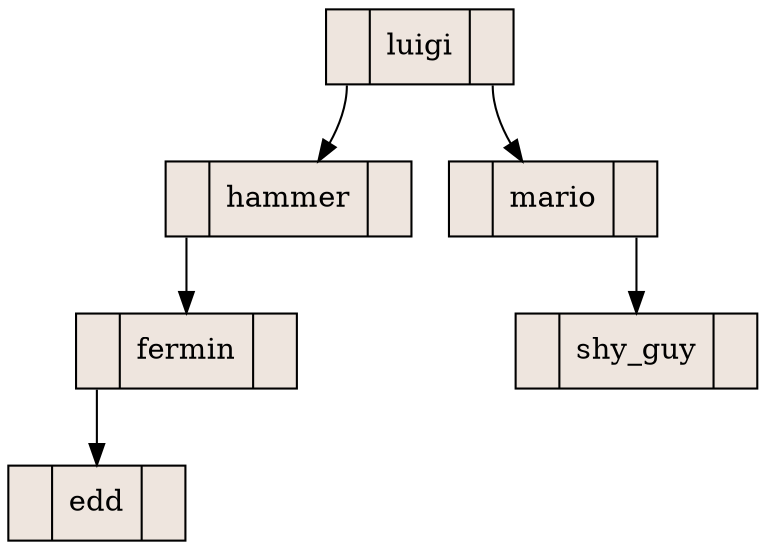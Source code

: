 digraph grafica{ 
node [shape = record, style = filled, splines= line, location = none, fillcolor = seashell2]; 
luigi [ label = "<iz>|luigi|<der>"] 

luigi:iz -> hammer
hammer [ label = "<iz>|hammer|<der>"] 

hammer:iz -> fermin
fermin [ label = "<iz>|fermin|<der>"] 

fermin:iz -> edd
edd [ label = "<iz>|edd|<der>"] 

luigi:der -> mario
mario [ label = "<iz>|mario|<der>"] 

mario:der -> shy_guy
shy_guy [ label = "<iz>|shy_guy|<der>"] 


}
